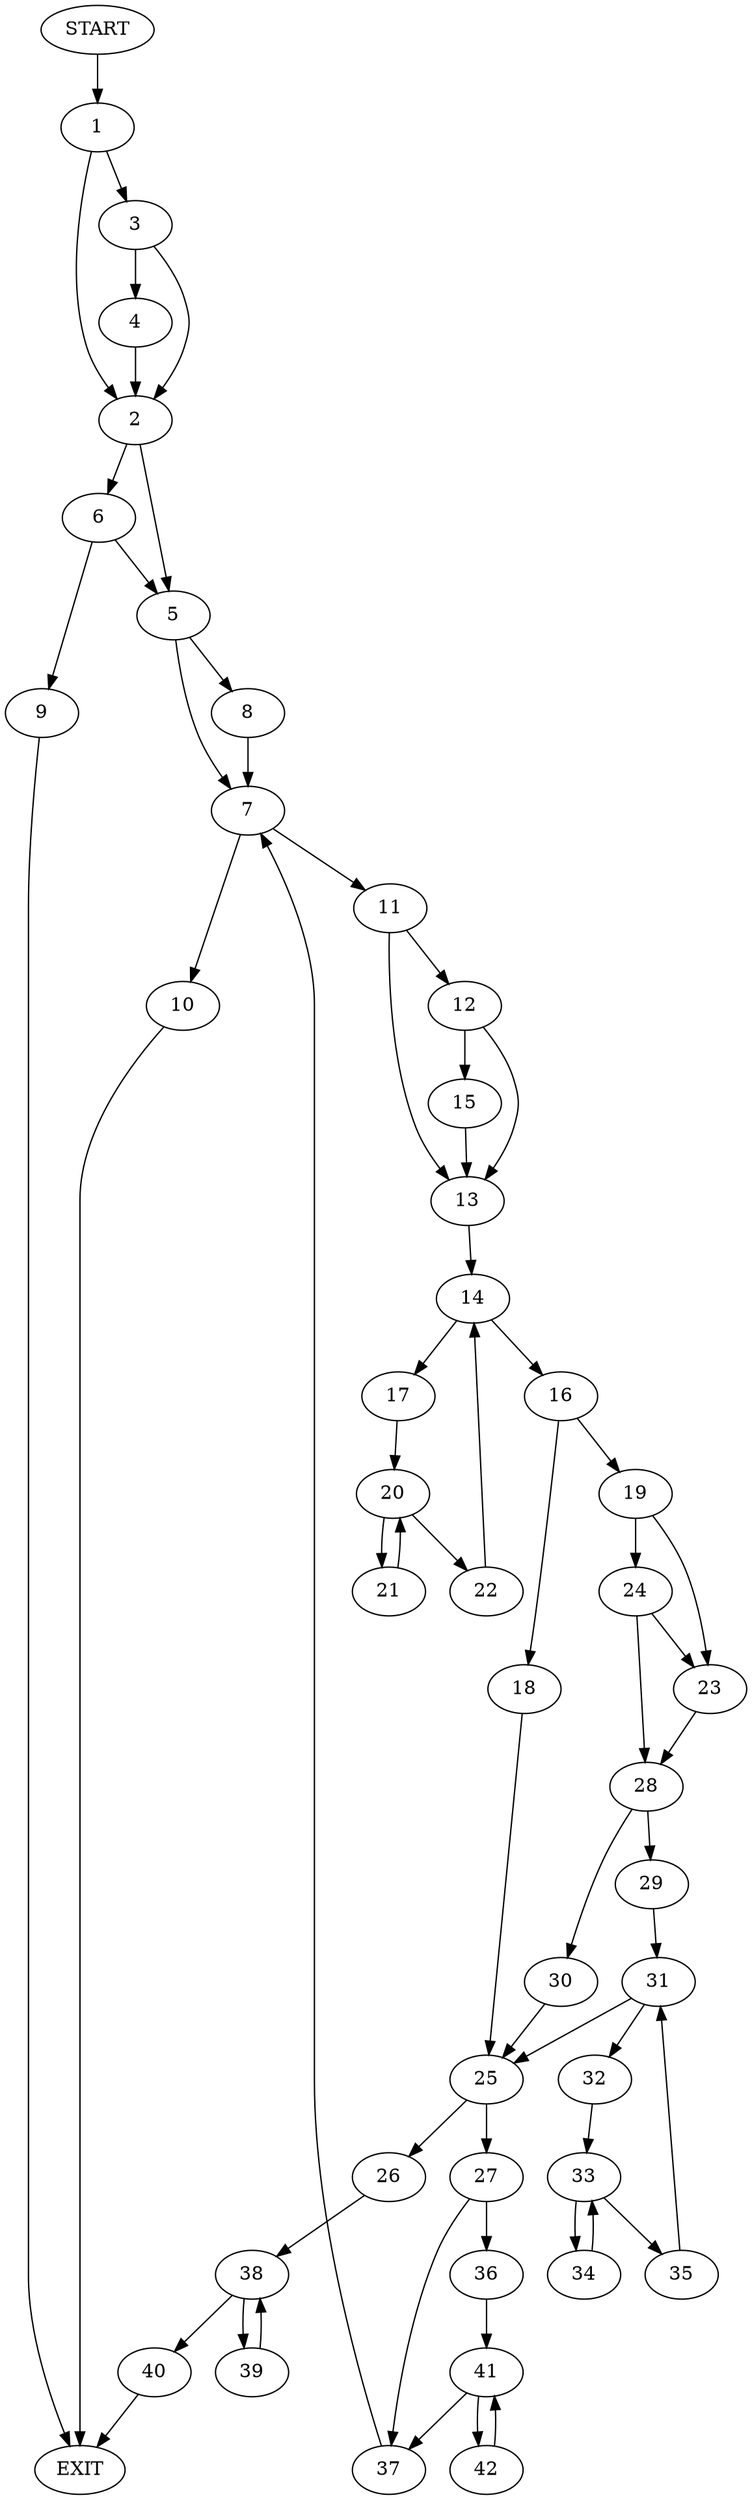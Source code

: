 digraph {
0 [label="START"]
43 [label="EXIT"]
0 -> 1
1 -> 2
1 -> 3
3 -> 2
3 -> 4
2 -> 5
2 -> 6
4 -> 2
5 -> 7
5 -> 8
6 -> 9
6 -> 5
9 -> 43
8 -> 7
7 -> 10
7 -> 11
11 -> 12
11 -> 13
10 -> 43
13 -> 14
12 -> 15
12 -> 13
15 -> 13
14 -> 16
14 -> 17
16 -> 18
16 -> 19
17 -> 20
20 -> 21
20 -> 22
22 -> 14
21 -> 20
19 -> 23
19 -> 24
18 -> 25
25 -> 26
25 -> 27
24 -> 23
24 -> 28
23 -> 28
28 -> 29
28 -> 30
30 -> 25
29 -> 31
31 -> 25
31 -> 32
32 -> 33
33 -> 34
33 -> 35
35 -> 31
34 -> 33
27 -> 36
27 -> 37
26 -> 38
38 -> 39
38 -> 40
39 -> 38
40 -> 43
36 -> 41
37 -> 7
41 -> 42
41 -> 37
42 -> 41
}
